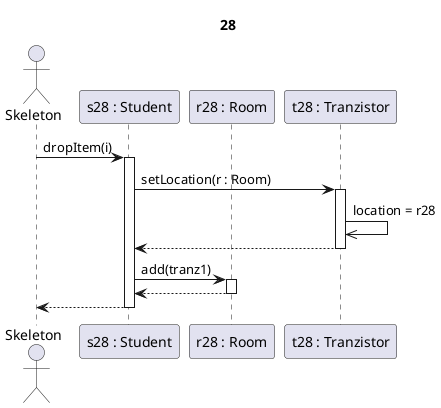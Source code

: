 @startuml transistor place

title 28

actor Skeleton as sk
participant "s28 : Student" as s
participant "r28 : Room" as r
Participant "t28 : Tranzistor" as tranz1

sk->s ++: dropItem(i)

s-> tranz1 ++: setLocation(r : Room)

tranz1 ->> tranz1 : location = r28

s <-- tranz1 --:

s -> r ++: add(tranz1)
r-->s --:

s-->sk --:

@enduml